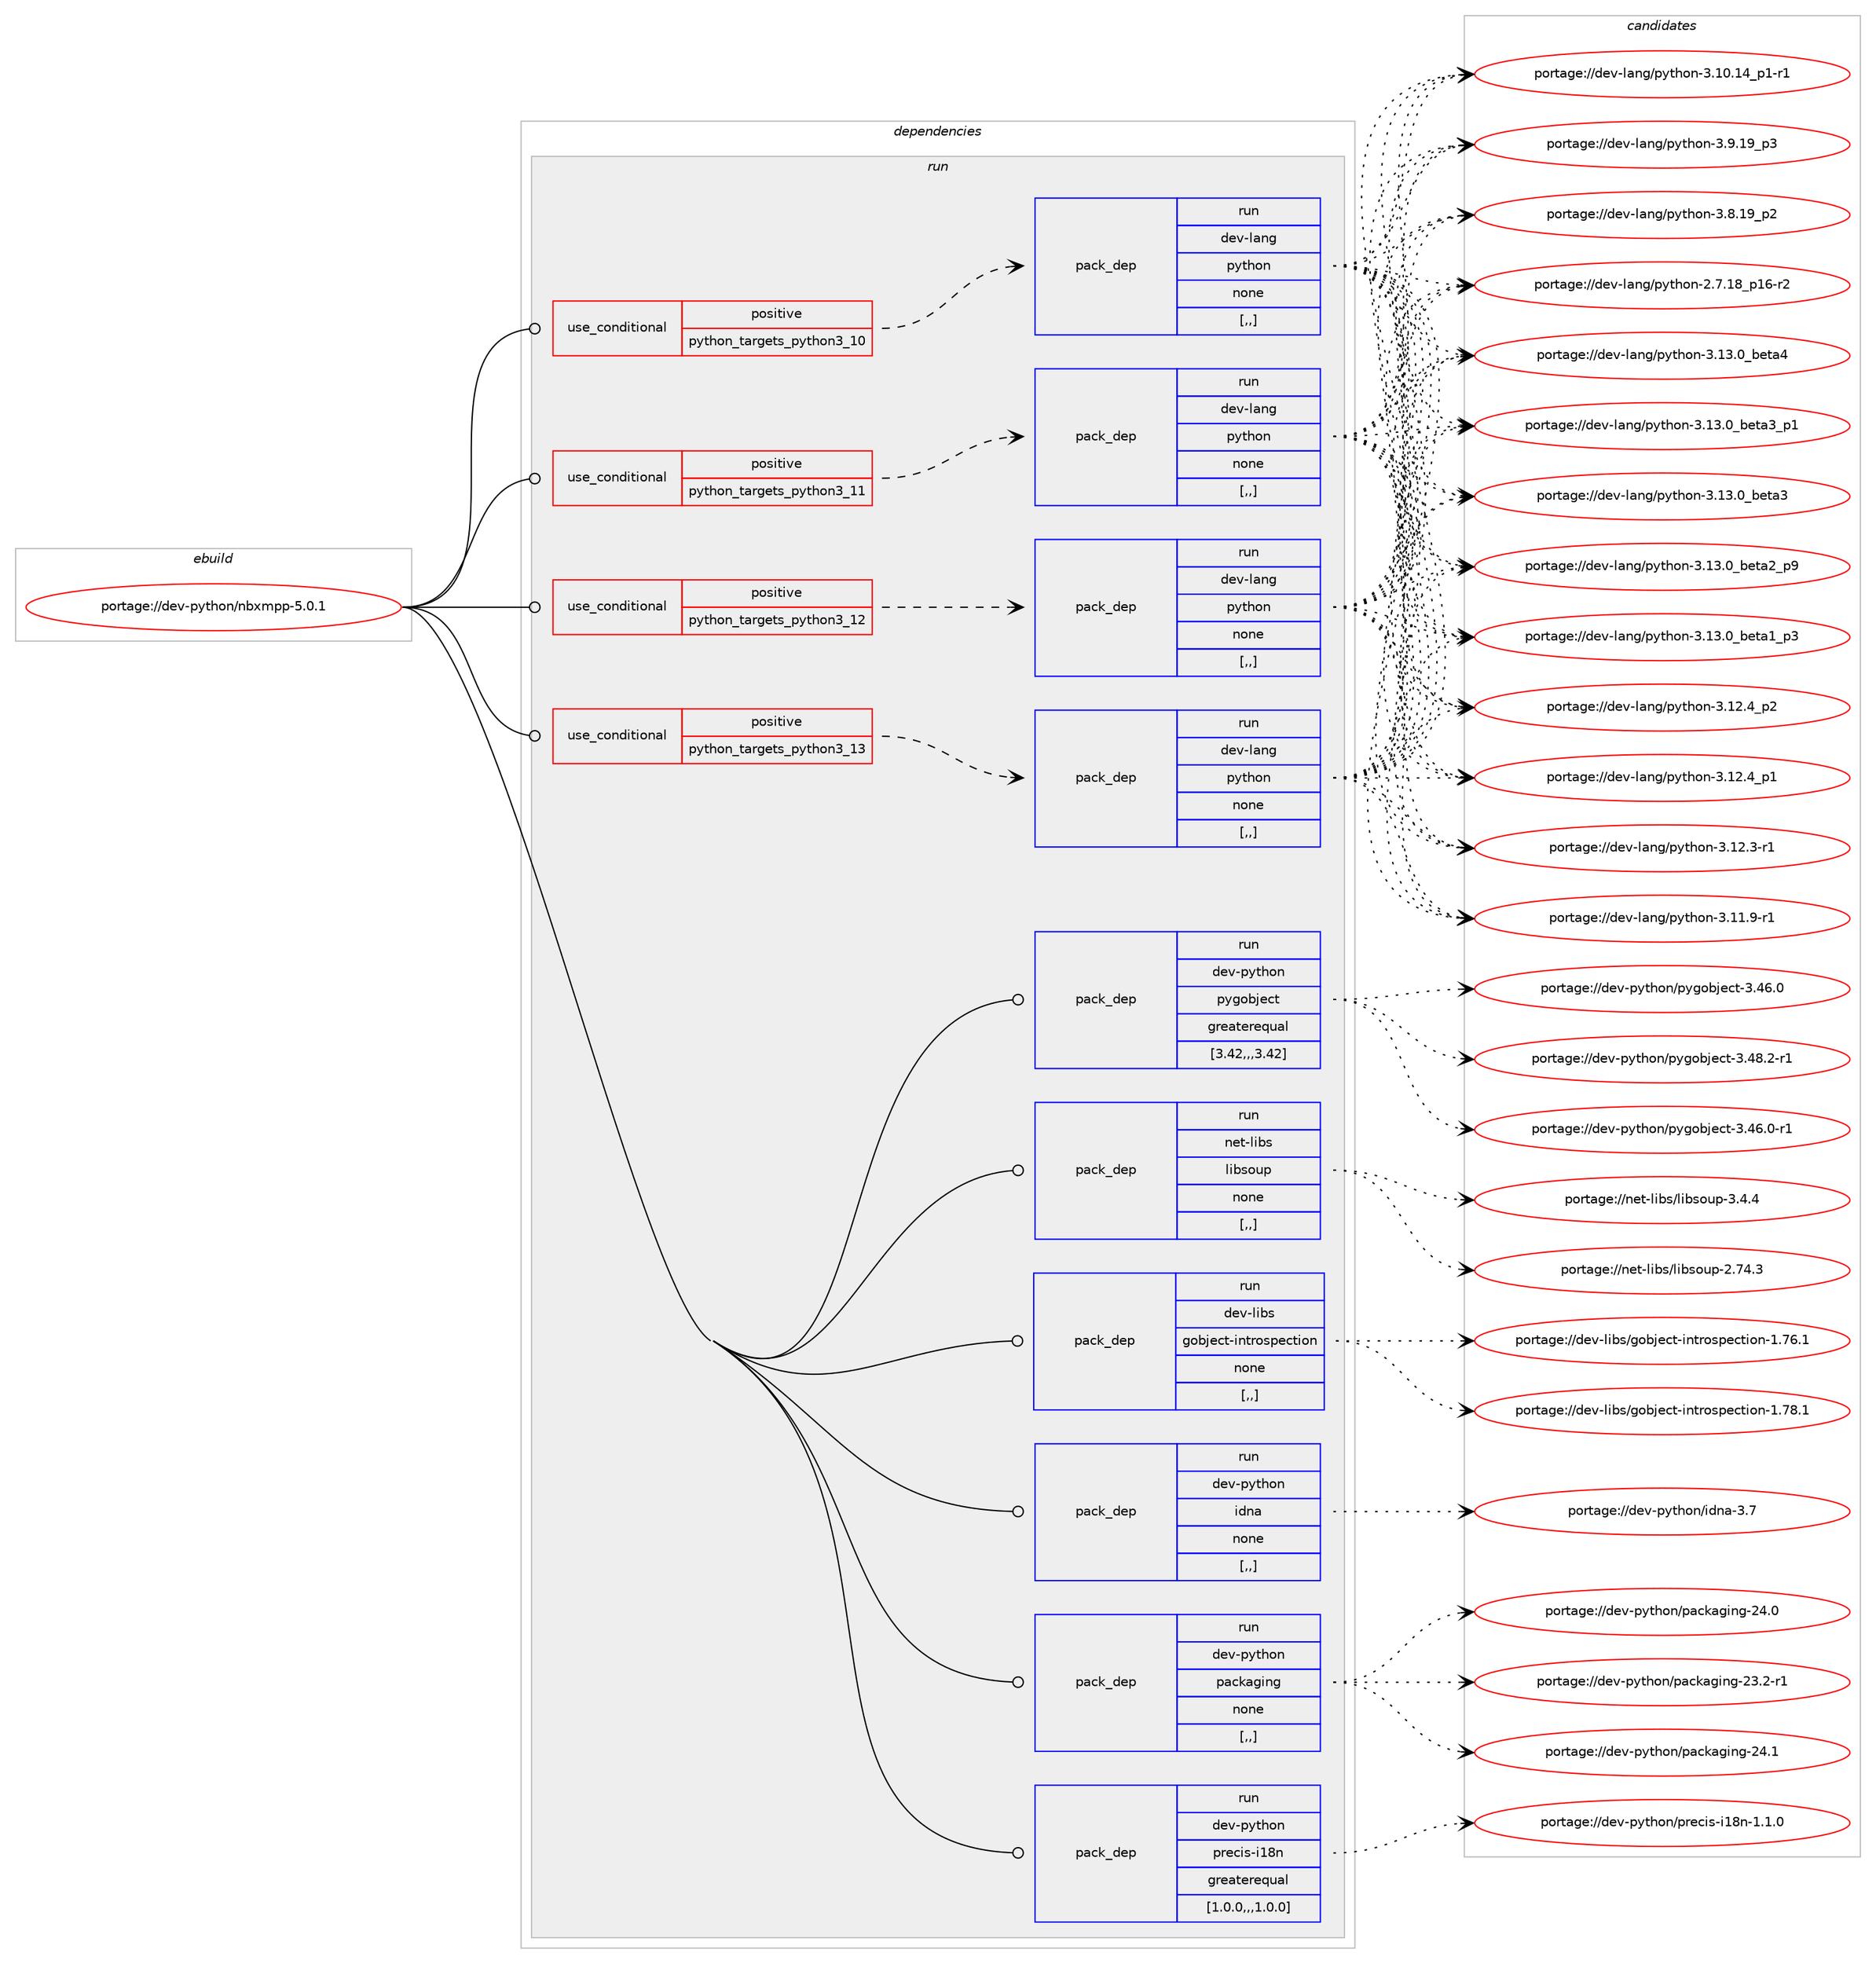 digraph prolog {

# *************
# Graph options
# *************

newrank=true;
concentrate=true;
compound=true;
graph [rankdir=LR,fontname=Helvetica,fontsize=10,ranksep=1.5];#, ranksep=2.5, nodesep=0.2];
edge  [arrowhead=vee];
node  [fontname=Helvetica,fontsize=10];

# **********
# The ebuild
# **********

subgraph cluster_leftcol {
color=gray;
label=<<i>ebuild</i>>;
id [label="portage://dev-python/nbxmpp-5.0.1", color=red, width=4, href="../dev-python/nbxmpp-5.0.1.svg"];
}

# ****************
# The dependencies
# ****************

subgraph cluster_midcol {
color=gray;
label=<<i>dependencies</i>>;
subgraph cluster_compile {
fillcolor="#eeeeee";
style=filled;
label=<<i>compile</i>>;
}
subgraph cluster_compileandrun {
fillcolor="#eeeeee";
style=filled;
label=<<i>compile and run</i>>;
}
subgraph cluster_run {
fillcolor="#eeeeee";
style=filled;
label=<<i>run</i>>;
subgraph cond35249 {
dependency152509 [label=<<TABLE BORDER="0" CELLBORDER="1" CELLSPACING="0" CELLPADDING="4"><TR><TD ROWSPAN="3" CELLPADDING="10">use_conditional</TD></TR><TR><TD>positive</TD></TR><TR><TD>python_targets_python3_10</TD></TR></TABLE>>, shape=none, color=red];
subgraph pack116011 {
dependency152510 [label=<<TABLE BORDER="0" CELLBORDER="1" CELLSPACING="0" CELLPADDING="4" WIDTH="220"><TR><TD ROWSPAN="6" CELLPADDING="30">pack_dep</TD></TR><TR><TD WIDTH="110">run</TD></TR><TR><TD>dev-lang</TD></TR><TR><TD>python</TD></TR><TR><TD>none</TD></TR><TR><TD>[,,]</TD></TR></TABLE>>, shape=none, color=blue];
}
dependency152509:e -> dependency152510:w [weight=20,style="dashed",arrowhead="vee"];
}
id:e -> dependency152509:w [weight=20,style="solid",arrowhead="odot"];
subgraph cond35250 {
dependency152511 [label=<<TABLE BORDER="0" CELLBORDER="1" CELLSPACING="0" CELLPADDING="4"><TR><TD ROWSPAN="3" CELLPADDING="10">use_conditional</TD></TR><TR><TD>positive</TD></TR><TR><TD>python_targets_python3_11</TD></TR></TABLE>>, shape=none, color=red];
subgraph pack116012 {
dependency152512 [label=<<TABLE BORDER="0" CELLBORDER="1" CELLSPACING="0" CELLPADDING="4" WIDTH="220"><TR><TD ROWSPAN="6" CELLPADDING="30">pack_dep</TD></TR><TR><TD WIDTH="110">run</TD></TR><TR><TD>dev-lang</TD></TR><TR><TD>python</TD></TR><TR><TD>none</TD></TR><TR><TD>[,,]</TD></TR></TABLE>>, shape=none, color=blue];
}
dependency152511:e -> dependency152512:w [weight=20,style="dashed",arrowhead="vee"];
}
id:e -> dependency152511:w [weight=20,style="solid",arrowhead="odot"];
subgraph cond35251 {
dependency152513 [label=<<TABLE BORDER="0" CELLBORDER="1" CELLSPACING="0" CELLPADDING="4"><TR><TD ROWSPAN="3" CELLPADDING="10">use_conditional</TD></TR><TR><TD>positive</TD></TR><TR><TD>python_targets_python3_12</TD></TR></TABLE>>, shape=none, color=red];
subgraph pack116013 {
dependency152514 [label=<<TABLE BORDER="0" CELLBORDER="1" CELLSPACING="0" CELLPADDING="4" WIDTH="220"><TR><TD ROWSPAN="6" CELLPADDING="30">pack_dep</TD></TR><TR><TD WIDTH="110">run</TD></TR><TR><TD>dev-lang</TD></TR><TR><TD>python</TD></TR><TR><TD>none</TD></TR><TR><TD>[,,]</TD></TR></TABLE>>, shape=none, color=blue];
}
dependency152513:e -> dependency152514:w [weight=20,style="dashed",arrowhead="vee"];
}
id:e -> dependency152513:w [weight=20,style="solid",arrowhead="odot"];
subgraph cond35252 {
dependency152515 [label=<<TABLE BORDER="0" CELLBORDER="1" CELLSPACING="0" CELLPADDING="4"><TR><TD ROWSPAN="3" CELLPADDING="10">use_conditional</TD></TR><TR><TD>positive</TD></TR><TR><TD>python_targets_python3_13</TD></TR></TABLE>>, shape=none, color=red];
subgraph pack116014 {
dependency152516 [label=<<TABLE BORDER="0" CELLBORDER="1" CELLSPACING="0" CELLPADDING="4" WIDTH="220"><TR><TD ROWSPAN="6" CELLPADDING="30">pack_dep</TD></TR><TR><TD WIDTH="110">run</TD></TR><TR><TD>dev-lang</TD></TR><TR><TD>python</TD></TR><TR><TD>none</TD></TR><TR><TD>[,,]</TD></TR></TABLE>>, shape=none, color=blue];
}
dependency152515:e -> dependency152516:w [weight=20,style="dashed",arrowhead="vee"];
}
id:e -> dependency152515:w [weight=20,style="solid",arrowhead="odot"];
subgraph pack116015 {
dependency152517 [label=<<TABLE BORDER="0" CELLBORDER="1" CELLSPACING="0" CELLPADDING="4" WIDTH="220"><TR><TD ROWSPAN="6" CELLPADDING="30">pack_dep</TD></TR><TR><TD WIDTH="110">run</TD></TR><TR><TD>dev-libs</TD></TR><TR><TD>gobject-introspection</TD></TR><TR><TD>none</TD></TR><TR><TD>[,,]</TD></TR></TABLE>>, shape=none, color=blue];
}
id:e -> dependency152517:w [weight=20,style="solid",arrowhead="odot"];
subgraph pack116016 {
dependency152518 [label=<<TABLE BORDER="0" CELLBORDER="1" CELLSPACING="0" CELLPADDING="4" WIDTH="220"><TR><TD ROWSPAN="6" CELLPADDING="30">pack_dep</TD></TR><TR><TD WIDTH="110">run</TD></TR><TR><TD>dev-python</TD></TR><TR><TD>idna</TD></TR><TR><TD>none</TD></TR><TR><TD>[,,]</TD></TR></TABLE>>, shape=none, color=blue];
}
id:e -> dependency152518:w [weight=20,style="solid",arrowhead="odot"];
subgraph pack116017 {
dependency152519 [label=<<TABLE BORDER="0" CELLBORDER="1" CELLSPACING="0" CELLPADDING="4" WIDTH="220"><TR><TD ROWSPAN="6" CELLPADDING="30">pack_dep</TD></TR><TR><TD WIDTH="110">run</TD></TR><TR><TD>dev-python</TD></TR><TR><TD>packaging</TD></TR><TR><TD>none</TD></TR><TR><TD>[,,]</TD></TR></TABLE>>, shape=none, color=blue];
}
id:e -> dependency152519:w [weight=20,style="solid",arrowhead="odot"];
subgraph pack116018 {
dependency152520 [label=<<TABLE BORDER="0" CELLBORDER="1" CELLSPACING="0" CELLPADDING="4" WIDTH="220"><TR><TD ROWSPAN="6" CELLPADDING="30">pack_dep</TD></TR><TR><TD WIDTH="110">run</TD></TR><TR><TD>dev-python</TD></TR><TR><TD>precis-i18n</TD></TR><TR><TD>greaterequal</TD></TR><TR><TD>[1.0.0,,,1.0.0]</TD></TR></TABLE>>, shape=none, color=blue];
}
id:e -> dependency152520:w [weight=20,style="solid",arrowhead="odot"];
subgraph pack116019 {
dependency152521 [label=<<TABLE BORDER="0" CELLBORDER="1" CELLSPACING="0" CELLPADDING="4" WIDTH="220"><TR><TD ROWSPAN="6" CELLPADDING="30">pack_dep</TD></TR><TR><TD WIDTH="110">run</TD></TR><TR><TD>dev-python</TD></TR><TR><TD>pygobject</TD></TR><TR><TD>greaterequal</TD></TR><TR><TD>[3.42,,,3.42]</TD></TR></TABLE>>, shape=none, color=blue];
}
id:e -> dependency152521:w [weight=20,style="solid",arrowhead="odot"];
subgraph pack116020 {
dependency152522 [label=<<TABLE BORDER="0" CELLBORDER="1" CELLSPACING="0" CELLPADDING="4" WIDTH="220"><TR><TD ROWSPAN="6" CELLPADDING="30">pack_dep</TD></TR><TR><TD WIDTH="110">run</TD></TR><TR><TD>net-libs</TD></TR><TR><TD>libsoup</TD></TR><TR><TD>none</TD></TR><TR><TD>[,,]</TD></TR></TABLE>>, shape=none, color=blue];
}
id:e -> dependency152522:w [weight=20,style="solid",arrowhead="odot"];
}
}

# **************
# The candidates
# **************

subgraph cluster_choices {
rank=same;
color=gray;
label=<<i>candidates</i>>;

subgraph choice116011 {
color=black;
nodesep=1;
choice1001011184510897110103471121211161041111104551464951464895981011169752 [label="portage://dev-lang/python-3.13.0_beta4", color=red, width=4,href="../dev-lang/python-3.13.0_beta4.svg"];
choice10010111845108971101034711212111610411111045514649514648959810111697519511249 [label="portage://dev-lang/python-3.13.0_beta3_p1", color=red, width=4,href="../dev-lang/python-3.13.0_beta3_p1.svg"];
choice1001011184510897110103471121211161041111104551464951464895981011169751 [label="portage://dev-lang/python-3.13.0_beta3", color=red, width=4,href="../dev-lang/python-3.13.0_beta3.svg"];
choice10010111845108971101034711212111610411111045514649514648959810111697509511257 [label="portage://dev-lang/python-3.13.0_beta2_p9", color=red, width=4,href="../dev-lang/python-3.13.0_beta2_p9.svg"];
choice10010111845108971101034711212111610411111045514649514648959810111697499511251 [label="portage://dev-lang/python-3.13.0_beta1_p3", color=red, width=4,href="../dev-lang/python-3.13.0_beta1_p3.svg"];
choice100101118451089711010347112121116104111110455146495046529511250 [label="portage://dev-lang/python-3.12.4_p2", color=red, width=4,href="../dev-lang/python-3.12.4_p2.svg"];
choice100101118451089711010347112121116104111110455146495046529511249 [label="portage://dev-lang/python-3.12.4_p1", color=red, width=4,href="../dev-lang/python-3.12.4_p1.svg"];
choice100101118451089711010347112121116104111110455146495046514511449 [label="portage://dev-lang/python-3.12.3-r1", color=red, width=4,href="../dev-lang/python-3.12.3-r1.svg"];
choice100101118451089711010347112121116104111110455146494946574511449 [label="portage://dev-lang/python-3.11.9-r1", color=red, width=4,href="../dev-lang/python-3.11.9-r1.svg"];
choice100101118451089711010347112121116104111110455146494846495295112494511449 [label="portage://dev-lang/python-3.10.14_p1-r1", color=red, width=4,href="../dev-lang/python-3.10.14_p1-r1.svg"];
choice100101118451089711010347112121116104111110455146574649579511251 [label="portage://dev-lang/python-3.9.19_p3", color=red, width=4,href="../dev-lang/python-3.9.19_p3.svg"];
choice100101118451089711010347112121116104111110455146564649579511250 [label="portage://dev-lang/python-3.8.19_p2", color=red, width=4,href="../dev-lang/python-3.8.19_p2.svg"];
choice100101118451089711010347112121116104111110455046554649569511249544511450 [label="portage://dev-lang/python-2.7.18_p16-r2", color=red, width=4,href="../dev-lang/python-2.7.18_p16-r2.svg"];
dependency152510:e -> choice1001011184510897110103471121211161041111104551464951464895981011169752:w [style=dotted,weight="100"];
dependency152510:e -> choice10010111845108971101034711212111610411111045514649514648959810111697519511249:w [style=dotted,weight="100"];
dependency152510:e -> choice1001011184510897110103471121211161041111104551464951464895981011169751:w [style=dotted,weight="100"];
dependency152510:e -> choice10010111845108971101034711212111610411111045514649514648959810111697509511257:w [style=dotted,weight="100"];
dependency152510:e -> choice10010111845108971101034711212111610411111045514649514648959810111697499511251:w [style=dotted,weight="100"];
dependency152510:e -> choice100101118451089711010347112121116104111110455146495046529511250:w [style=dotted,weight="100"];
dependency152510:e -> choice100101118451089711010347112121116104111110455146495046529511249:w [style=dotted,weight="100"];
dependency152510:e -> choice100101118451089711010347112121116104111110455146495046514511449:w [style=dotted,weight="100"];
dependency152510:e -> choice100101118451089711010347112121116104111110455146494946574511449:w [style=dotted,weight="100"];
dependency152510:e -> choice100101118451089711010347112121116104111110455146494846495295112494511449:w [style=dotted,weight="100"];
dependency152510:e -> choice100101118451089711010347112121116104111110455146574649579511251:w [style=dotted,weight="100"];
dependency152510:e -> choice100101118451089711010347112121116104111110455146564649579511250:w [style=dotted,weight="100"];
dependency152510:e -> choice100101118451089711010347112121116104111110455046554649569511249544511450:w [style=dotted,weight="100"];
}
subgraph choice116012 {
color=black;
nodesep=1;
choice1001011184510897110103471121211161041111104551464951464895981011169752 [label="portage://dev-lang/python-3.13.0_beta4", color=red, width=4,href="../dev-lang/python-3.13.0_beta4.svg"];
choice10010111845108971101034711212111610411111045514649514648959810111697519511249 [label="portage://dev-lang/python-3.13.0_beta3_p1", color=red, width=4,href="../dev-lang/python-3.13.0_beta3_p1.svg"];
choice1001011184510897110103471121211161041111104551464951464895981011169751 [label="portage://dev-lang/python-3.13.0_beta3", color=red, width=4,href="../dev-lang/python-3.13.0_beta3.svg"];
choice10010111845108971101034711212111610411111045514649514648959810111697509511257 [label="portage://dev-lang/python-3.13.0_beta2_p9", color=red, width=4,href="../dev-lang/python-3.13.0_beta2_p9.svg"];
choice10010111845108971101034711212111610411111045514649514648959810111697499511251 [label="portage://dev-lang/python-3.13.0_beta1_p3", color=red, width=4,href="../dev-lang/python-3.13.0_beta1_p3.svg"];
choice100101118451089711010347112121116104111110455146495046529511250 [label="portage://dev-lang/python-3.12.4_p2", color=red, width=4,href="../dev-lang/python-3.12.4_p2.svg"];
choice100101118451089711010347112121116104111110455146495046529511249 [label="portage://dev-lang/python-3.12.4_p1", color=red, width=4,href="../dev-lang/python-3.12.4_p1.svg"];
choice100101118451089711010347112121116104111110455146495046514511449 [label="portage://dev-lang/python-3.12.3-r1", color=red, width=4,href="../dev-lang/python-3.12.3-r1.svg"];
choice100101118451089711010347112121116104111110455146494946574511449 [label="portage://dev-lang/python-3.11.9-r1", color=red, width=4,href="../dev-lang/python-3.11.9-r1.svg"];
choice100101118451089711010347112121116104111110455146494846495295112494511449 [label="portage://dev-lang/python-3.10.14_p1-r1", color=red, width=4,href="../dev-lang/python-3.10.14_p1-r1.svg"];
choice100101118451089711010347112121116104111110455146574649579511251 [label="portage://dev-lang/python-3.9.19_p3", color=red, width=4,href="../dev-lang/python-3.9.19_p3.svg"];
choice100101118451089711010347112121116104111110455146564649579511250 [label="portage://dev-lang/python-3.8.19_p2", color=red, width=4,href="../dev-lang/python-3.8.19_p2.svg"];
choice100101118451089711010347112121116104111110455046554649569511249544511450 [label="portage://dev-lang/python-2.7.18_p16-r2", color=red, width=4,href="../dev-lang/python-2.7.18_p16-r2.svg"];
dependency152512:e -> choice1001011184510897110103471121211161041111104551464951464895981011169752:w [style=dotted,weight="100"];
dependency152512:e -> choice10010111845108971101034711212111610411111045514649514648959810111697519511249:w [style=dotted,weight="100"];
dependency152512:e -> choice1001011184510897110103471121211161041111104551464951464895981011169751:w [style=dotted,weight="100"];
dependency152512:e -> choice10010111845108971101034711212111610411111045514649514648959810111697509511257:w [style=dotted,weight="100"];
dependency152512:e -> choice10010111845108971101034711212111610411111045514649514648959810111697499511251:w [style=dotted,weight="100"];
dependency152512:e -> choice100101118451089711010347112121116104111110455146495046529511250:w [style=dotted,weight="100"];
dependency152512:e -> choice100101118451089711010347112121116104111110455146495046529511249:w [style=dotted,weight="100"];
dependency152512:e -> choice100101118451089711010347112121116104111110455146495046514511449:w [style=dotted,weight="100"];
dependency152512:e -> choice100101118451089711010347112121116104111110455146494946574511449:w [style=dotted,weight="100"];
dependency152512:e -> choice100101118451089711010347112121116104111110455146494846495295112494511449:w [style=dotted,weight="100"];
dependency152512:e -> choice100101118451089711010347112121116104111110455146574649579511251:w [style=dotted,weight="100"];
dependency152512:e -> choice100101118451089711010347112121116104111110455146564649579511250:w [style=dotted,weight="100"];
dependency152512:e -> choice100101118451089711010347112121116104111110455046554649569511249544511450:w [style=dotted,weight="100"];
}
subgraph choice116013 {
color=black;
nodesep=1;
choice1001011184510897110103471121211161041111104551464951464895981011169752 [label="portage://dev-lang/python-3.13.0_beta4", color=red, width=4,href="../dev-lang/python-3.13.0_beta4.svg"];
choice10010111845108971101034711212111610411111045514649514648959810111697519511249 [label="portage://dev-lang/python-3.13.0_beta3_p1", color=red, width=4,href="../dev-lang/python-3.13.0_beta3_p1.svg"];
choice1001011184510897110103471121211161041111104551464951464895981011169751 [label="portage://dev-lang/python-3.13.0_beta3", color=red, width=4,href="../dev-lang/python-3.13.0_beta3.svg"];
choice10010111845108971101034711212111610411111045514649514648959810111697509511257 [label="portage://dev-lang/python-3.13.0_beta2_p9", color=red, width=4,href="../dev-lang/python-3.13.0_beta2_p9.svg"];
choice10010111845108971101034711212111610411111045514649514648959810111697499511251 [label="portage://dev-lang/python-3.13.0_beta1_p3", color=red, width=4,href="../dev-lang/python-3.13.0_beta1_p3.svg"];
choice100101118451089711010347112121116104111110455146495046529511250 [label="portage://dev-lang/python-3.12.4_p2", color=red, width=4,href="../dev-lang/python-3.12.4_p2.svg"];
choice100101118451089711010347112121116104111110455146495046529511249 [label="portage://dev-lang/python-3.12.4_p1", color=red, width=4,href="../dev-lang/python-3.12.4_p1.svg"];
choice100101118451089711010347112121116104111110455146495046514511449 [label="portage://dev-lang/python-3.12.3-r1", color=red, width=4,href="../dev-lang/python-3.12.3-r1.svg"];
choice100101118451089711010347112121116104111110455146494946574511449 [label="portage://dev-lang/python-3.11.9-r1", color=red, width=4,href="../dev-lang/python-3.11.9-r1.svg"];
choice100101118451089711010347112121116104111110455146494846495295112494511449 [label="portage://dev-lang/python-3.10.14_p1-r1", color=red, width=4,href="../dev-lang/python-3.10.14_p1-r1.svg"];
choice100101118451089711010347112121116104111110455146574649579511251 [label="portage://dev-lang/python-3.9.19_p3", color=red, width=4,href="../dev-lang/python-3.9.19_p3.svg"];
choice100101118451089711010347112121116104111110455146564649579511250 [label="portage://dev-lang/python-3.8.19_p2", color=red, width=4,href="../dev-lang/python-3.8.19_p2.svg"];
choice100101118451089711010347112121116104111110455046554649569511249544511450 [label="portage://dev-lang/python-2.7.18_p16-r2", color=red, width=4,href="../dev-lang/python-2.7.18_p16-r2.svg"];
dependency152514:e -> choice1001011184510897110103471121211161041111104551464951464895981011169752:w [style=dotted,weight="100"];
dependency152514:e -> choice10010111845108971101034711212111610411111045514649514648959810111697519511249:w [style=dotted,weight="100"];
dependency152514:e -> choice1001011184510897110103471121211161041111104551464951464895981011169751:w [style=dotted,weight="100"];
dependency152514:e -> choice10010111845108971101034711212111610411111045514649514648959810111697509511257:w [style=dotted,weight="100"];
dependency152514:e -> choice10010111845108971101034711212111610411111045514649514648959810111697499511251:w [style=dotted,weight="100"];
dependency152514:e -> choice100101118451089711010347112121116104111110455146495046529511250:w [style=dotted,weight="100"];
dependency152514:e -> choice100101118451089711010347112121116104111110455146495046529511249:w [style=dotted,weight="100"];
dependency152514:e -> choice100101118451089711010347112121116104111110455146495046514511449:w [style=dotted,weight="100"];
dependency152514:e -> choice100101118451089711010347112121116104111110455146494946574511449:w [style=dotted,weight="100"];
dependency152514:e -> choice100101118451089711010347112121116104111110455146494846495295112494511449:w [style=dotted,weight="100"];
dependency152514:e -> choice100101118451089711010347112121116104111110455146574649579511251:w [style=dotted,weight="100"];
dependency152514:e -> choice100101118451089711010347112121116104111110455146564649579511250:w [style=dotted,weight="100"];
dependency152514:e -> choice100101118451089711010347112121116104111110455046554649569511249544511450:w [style=dotted,weight="100"];
}
subgraph choice116014 {
color=black;
nodesep=1;
choice1001011184510897110103471121211161041111104551464951464895981011169752 [label="portage://dev-lang/python-3.13.0_beta4", color=red, width=4,href="../dev-lang/python-3.13.0_beta4.svg"];
choice10010111845108971101034711212111610411111045514649514648959810111697519511249 [label="portage://dev-lang/python-3.13.0_beta3_p1", color=red, width=4,href="../dev-lang/python-3.13.0_beta3_p1.svg"];
choice1001011184510897110103471121211161041111104551464951464895981011169751 [label="portage://dev-lang/python-3.13.0_beta3", color=red, width=4,href="../dev-lang/python-3.13.0_beta3.svg"];
choice10010111845108971101034711212111610411111045514649514648959810111697509511257 [label="portage://dev-lang/python-3.13.0_beta2_p9", color=red, width=4,href="../dev-lang/python-3.13.0_beta2_p9.svg"];
choice10010111845108971101034711212111610411111045514649514648959810111697499511251 [label="portage://dev-lang/python-3.13.0_beta1_p3", color=red, width=4,href="../dev-lang/python-3.13.0_beta1_p3.svg"];
choice100101118451089711010347112121116104111110455146495046529511250 [label="portage://dev-lang/python-3.12.4_p2", color=red, width=4,href="../dev-lang/python-3.12.4_p2.svg"];
choice100101118451089711010347112121116104111110455146495046529511249 [label="portage://dev-lang/python-3.12.4_p1", color=red, width=4,href="../dev-lang/python-3.12.4_p1.svg"];
choice100101118451089711010347112121116104111110455146495046514511449 [label="portage://dev-lang/python-3.12.3-r1", color=red, width=4,href="../dev-lang/python-3.12.3-r1.svg"];
choice100101118451089711010347112121116104111110455146494946574511449 [label="portage://dev-lang/python-3.11.9-r1", color=red, width=4,href="../dev-lang/python-3.11.9-r1.svg"];
choice100101118451089711010347112121116104111110455146494846495295112494511449 [label="portage://dev-lang/python-3.10.14_p1-r1", color=red, width=4,href="../dev-lang/python-3.10.14_p1-r1.svg"];
choice100101118451089711010347112121116104111110455146574649579511251 [label="portage://dev-lang/python-3.9.19_p3", color=red, width=4,href="../dev-lang/python-3.9.19_p3.svg"];
choice100101118451089711010347112121116104111110455146564649579511250 [label="portage://dev-lang/python-3.8.19_p2", color=red, width=4,href="../dev-lang/python-3.8.19_p2.svg"];
choice100101118451089711010347112121116104111110455046554649569511249544511450 [label="portage://dev-lang/python-2.7.18_p16-r2", color=red, width=4,href="../dev-lang/python-2.7.18_p16-r2.svg"];
dependency152516:e -> choice1001011184510897110103471121211161041111104551464951464895981011169752:w [style=dotted,weight="100"];
dependency152516:e -> choice10010111845108971101034711212111610411111045514649514648959810111697519511249:w [style=dotted,weight="100"];
dependency152516:e -> choice1001011184510897110103471121211161041111104551464951464895981011169751:w [style=dotted,weight="100"];
dependency152516:e -> choice10010111845108971101034711212111610411111045514649514648959810111697509511257:w [style=dotted,weight="100"];
dependency152516:e -> choice10010111845108971101034711212111610411111045514649514648959810111697499511251:w [style=dotted,weight="100"];
dependency152516:e -> choice100101118451089711010347112121116104111110455146495046529511250:w [style=dotted,weight="100"];
dependency152516:e -> choice100101118451089711010347112121116104111110455146495046529511249:w [style=dotted,weight="100"];
dependency152516:e -> choice100101118451089711010347112121116104111110455146495046514511449:w [style=dotted,weight="100"];
dependency152516:e -> choice100101118451089711010347112121116104111110455146494946574511449:w [style=dotted,weight="100"];
dependency152516:e -> choice100101118451089711010347112121116104111110455146494846495295112494511449:w [style=dotted,weight="100"];
dependency152516:e -> choice100101118451089711010347112121116104111110455146574649579511251:w [style=dotted,weight="100"];
dependency152516:e -> choice100101118451089711010347112121116104111110455146564649579511250:w [style=dotted,weight="100"];
dependency152516:e -> choice100101118451089711010347112121116104111110455046554649569511249544511450:w [style=dotted,weight="100"];
}
subgraph choice116015 {
color=black;
nodesep=1;
choice1001011184510810598115471031119810610199116451051101161141111151121019911610511111045494655564649 [label="portage://dev-libs/gobject-introspection-1.78.1", color=red, width=4,href="../dev-libs/gobject-introspection-1.78.1.svg"];
choice1001011184510810598115471031119810610199116451051101161141111151121019911610511111045494655544649 [label="portage://dev-libs/gobject-introspection-1.76.1", color=red, width=4,href="../dev-libs/gobject-introspection-1.76.1.svg"];
dependency152517:e -> choice1001011184510810598115471031119810610199116451051101161141111151121019911610511111045494655564649:w [style=dotted,weight="100"];
dependency152517:e -> choice1001011184510810598115471031119810610199116451051101161141111151121019911610511111045494655544649:w [style=dotted,weight="100"];
}
subgraph choice116016 {
color=black;
nodesep=1;
choice10010111845112121116104111110471051001109745514655 [label="portage://dev-python/idna-3.7", color=red, width=4,href="../dev-python/idna-3.7.svg"];
dependency152518:e -> choice10010111845112121116104111110471051001109745514655:w [style=dotted,weight="100"];
}
subgraph choice116017 {
color=black;
nodesep=1;
choice10010111845112121116104111110471129799107971031051101034550524649 [label="portage://dev-python/packaging-24.1", color=red, width=4,href="../dev-python/packaging-24.1.svg"];
choice10010111845112121116104111110471129799107971031051101034550524648 [label="portage://dev-python/packaging-24.0", color=red, width=4,href="../dev-python/packaging-24.0.svg"];
choice100101118451121211161041111104711297991079710310511010345505146504511449 [label="portage://dev-python/packaging-23.2-r1", color=red, width=4,href="../dev-python/packaging-23.2-r1.svg"];
dependency152519:e -> choice10010111845112121116104111110471129799107971031051101034550524649:w [style=dotted,weight="100"];
dependency152519:e -> choice10010111845112121116104111110471129799107971031051101034550524648:w [style=dotted,weight="100"];
dependency152519:e -> choice100101118451121211161041111104711297991079710310511010345505146504511449:w [style=dotted,weight="100"];
}
subgraph choice116018 {
color=black;
nodesep=1;
choice100101118451121211161041111104711211410199105115451054956110454946494648 [label="portage://dev-python/precis-i18n-1.1.0", color=red, width=4,href="../dev-python/precis-i18n-1.1.0.svg"];
dependency152520:e -> choice100101118451121211161041111104711211410199105115451054956110454946494648:w [style=dotted,weight="100"];
}
subgraph choice116019 {
color=black;
nodesep=1;
choice10010111845112121116104111110471121211031119810610199116455146525646504511449 [label="portage://dev-python/pygobject-3.48.2-r1", color=red, width=4,href="../dev-python/pygobject-3.48.2-r1.svg"];
choice10010111845112121116104111110471121211031119810610199116455146525446484511449 [label="portage://dev-python/pygobject-3.46.0-r1", color=red, width=4,href="../dev-python/pygobject-3.46.0-r1.svg"];
choice1001011184511212111610411111047112121103111981061019911645514652544648 [label="portage://dev-python/pygobject-3.46.0", color=red, width=4,href="../dev-python/pygobject-3.46.0.svg"];
dependency152521:e -> choice10010111845112121116104111110471121211031119810610199116455146525646504511449:w [style=dotted,weight="100"];
dependency152521:e -> choice10010111845112121116104111110471121211031119810610199116455146525446484511449:w [style=dotted,weight="100"];
dependency152521:e -> choice1001011184511212111610411111047112121103111981061019911645514652544648:w [style=dotted,weight="100"];
}
subgraph choice116020 {
color=black;
nodesep=1;
choice11010111645108105981154710810598115111117112455146524652 [label="portage://net-libs/libsoup-3.4.4", color=red, width=4,href="../net-libs/libsoup-3.4.4.svg"];
choice1101011164510810598115471081059811511111711245504655524651 [label="portage://net-libs/libsoup-2.74.3", color=red, width=4,href="../net-libs/libsoup-2.74.3.svg"];
dependency152522:e -> choice11010111645108105981154710810598115111117112455146524652:w [style=dotted,weight="100"];
dependency152522:e -> choice1101011164510810598115471081059811511111711245504655524651:w [style=dotted,weight="100"];
}
}

}
